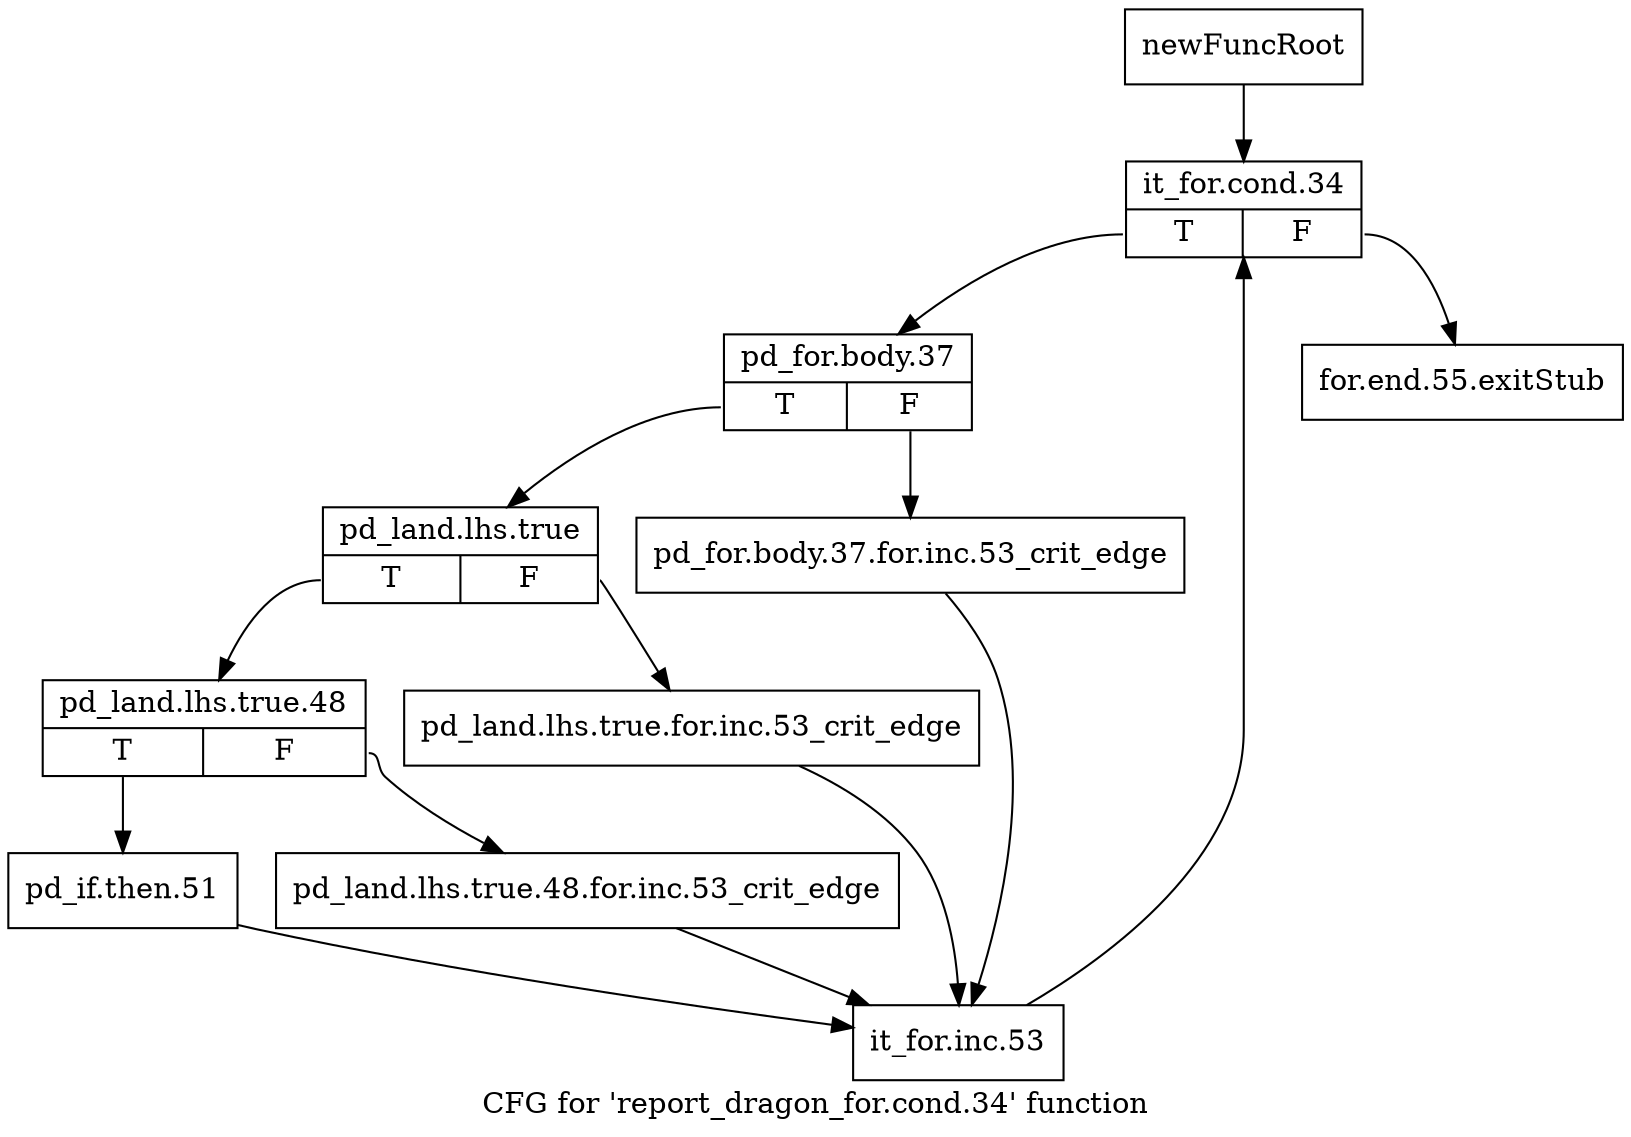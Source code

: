 digraph "CFG for 'report_dragon_for.cond.34' function" {
	label="CFG for 'report_dragon_for.cond.34' function";

	Node0x3f6b0c0 [shape=record,label="{newFuncRoot}"];
	Node0x3f6b0c0 -> Node0x3f6b600;
	Node0x3f6b5b0 [shape=record,label="{for.end.55.exitStub}"];
	Node0x3f6b600 [shape=record,label="{it_for.cond.34|{<s0>T|<s1>F}}"];
	Node0x3f6b600:s0 -> Node0x3f6b650;
	Node0x3f6b600:s1 -> Node0x3f6b5b0;
	Node0x3f6b650 [shape=record,label="{pd_for.body.37|{<s0>T|<s1>F}}"];
	Node0x3f6b650:s0 -> Node0x3f6b6f0;
	Node0x3f6b650:s1 -> Node0x3f6b6a0;
	Node0x3f6b6a0 [shape=record,label="{pd_for.body.37.for.inc.53_crit_edge}"];
	Node0x3f6b6a0 -> Node0x3f6b880;
	Node0x3f6b6f0 [shape=record,label="{pd_land.lhs.true|{<s0>T|<s1>F}}"];
	Node0x3f6b6f0:s0 -> Node0x3f6b790;
	Node0x3f6b6f0:s1 -> Node0x3f6b740;
	Node0x3f6b740 [shape=record,label="{pd_land.lhs.true.for.inc.53_crit_edge}"];
	Node0x3f6b740 -> Node0x3f6b880;
	Node0x3f6b790 [shape=record,label="{pd_land.lhs.true.48|{<s0>T|<s1>F}}"];
	Node0x3f6b790:s0 -> Node0x3f6b830;
	Node0x3f6b790:s1 -> Node0x3f6b7e0;
	Node0x3f6b7e0 [shape=record,label="{pd_land.lhs.true.48.for.inc.53_crit_edge}"];
	Node0x3f6b7e0 -> Node0x3f6b880;
	Node0x3f6b830 [shape=record,label="{pd_if.then.51}"];
	Node0x3f6b830 -> Node0x3f6b880;
	Node0x3f6b880 [shape=record,label="{it_for.inc.53}"];
	Node0x3f6b880 -> Node0x3f6b600;
}
